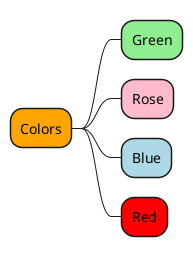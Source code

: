 @startmindmap
*[#Orange] Colors
**[#lightgreen] Green
**[#FFBBCC] Rose
**[#lightblue] Blue
**[#red] Red
@endmindmap
